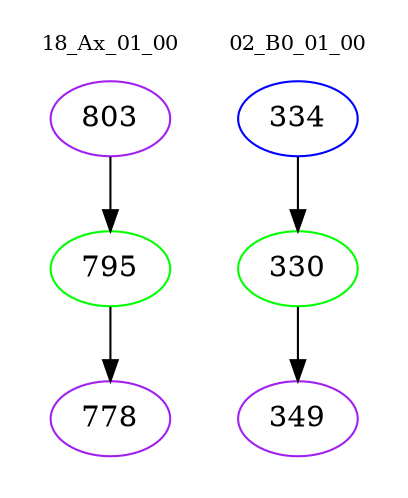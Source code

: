 digraph{
subgraph cluster_0 {
color = white
label = "18_Ax_01_00";
fontsize=10;
T0_803 [label="803", color="purple"]
T0_803 -> T0_795 [color="black"]
T0_795 [label="795", color="green"]
T0_795 -> T0_778 [color="black"]
T0_778 [label="778", color="purple"]
}
subgraph cluster_1 {
color = white
label = "02_B0_01_00";
fontsize=10;
T1_334 [label="334", color="blue"]
T1_334 -> T1_330 [color="black"]
T1_330 [label="330", color="green"]
T1_330 -> T1_349 [color="black"]
T1_349 [label="349", color="purple"]
}
}
